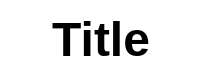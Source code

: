 <mxfile>
    <diagram id="9vyJji_09nlbyj7Xf-Pc" name="Page-1">
        <mxGraphModel dx="817" dy="563" grid="1" gridSize="10" guides="1" tooltips="1" connect="1" arrows="1" fold="1" page="1" pageScale="1" pageWidth="850" pageHeight="1100" math="0" shadow="0">
            <root>
                <mxCell id="0"/>
                <mxCell id="1" parent="0"/>
                <mxCell id="2" value="Title" style="text;strokeColor=none;fillColor=none;html=1;fontSize=24;fontStyle=1;verticalAlign=middle;align=center;" vertex="1" parent="1">
                    <mxGeometry x="370" y="270" width="100" height="40" as="geometry"/>
                </mxCell>
            </root>
        </mxGraphModel>
    </diagram>
</mxfile>